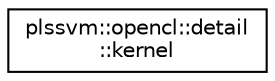 digraph "Graphical Class Hierarchy"
{
 // LATEX_PDF_SIZE
  edge [fontname="Helvetica",fontsize="10",labelfontname="Helvetica",labelfontsize="10"];
  node [fontname="Helvetica",fontsize="10",shape=record];
  rankdir="LR";
  Node0 [label="plssvm::opencl::detail\l::kernel",height=0.2,width=0.4,color="black", fillcolor="white", style="filled",URL="$classplssvm_1_1opencl_1_1detail_1_1kernel.html",tooltip="RAII wrapper class around a cl_kernel."];
}
